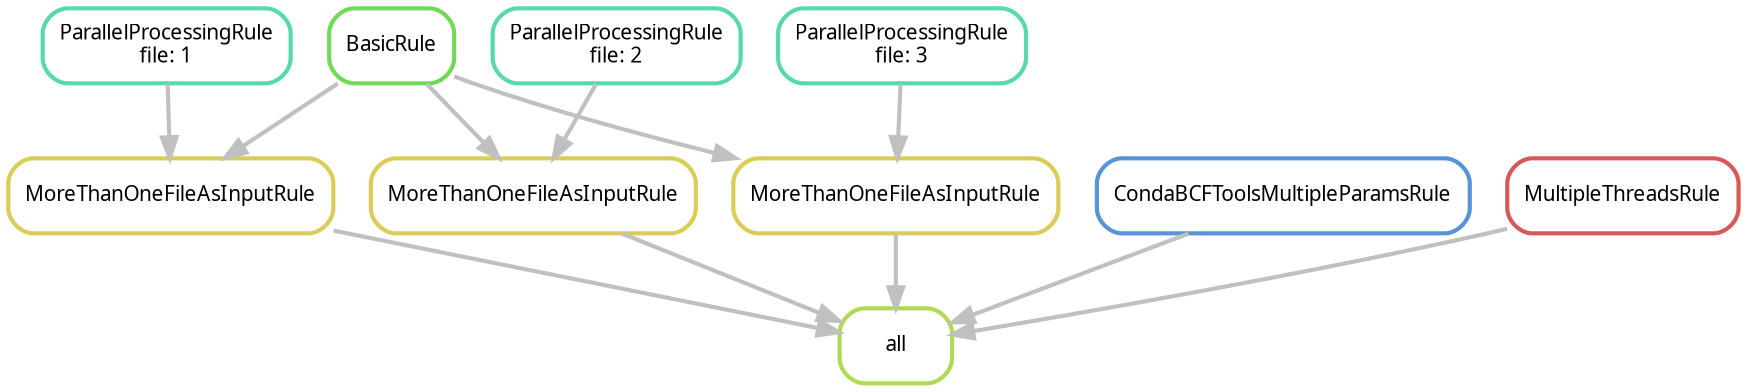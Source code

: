 digraph snakemake_dag {
    graph[bgcolor=white, margin=0];
    node[shape=box, style=rounded, fontname=sans,                 fontsize=10, penwidth=2];
    edge[penwidth=2, color=grey];
	0[label = "all", color = "0.22 0.6 0.85", style="rounded"];
	1[label = "MoreThanOneFileAsInputRule", color = "0.15 0.6 0.85", style="rounded"];
	2[label = "BasicRule", color = "0.30 0.6 0.85", style="rounded"];
	3[label = "ParallelProcessingRule\nfile: 1", color = "0.44 0.6 0.85", style="rounded"];
	4[label = "MoreThanOneFileAsInputRule", color = "0.15 0.6 0.85", style="rounded"];
	5[label = "ParallelProcessingRule\nfile: 2", color = "0.44 0.6 0.85", style="rounded"];
	6[label = "MoreThanOneFileAsInputRule", color = "0.15 0.6 0.85", style="rounded"];
	7[label = "ParallelProcessingRule\nfile: 3", color = "0.44 0.6 0.85", style="rounded"];
	8[label = "CondaBCFToolsMultipleParamsRule", color = "0.59 0.6 0.85", style="rounded"];
	9[label = "MultipleThreadsRule", color = "0.00 0.6 0.85", style="rounded"];
	1 -> 0
	4 -> 0
	6 -> 0
	8 -> 0
	9 -> 0
	2 -> 1
	3 -> 1
	2 -> 4
	5 -> 4
	2 -> 6
	7 -> 6
}            
